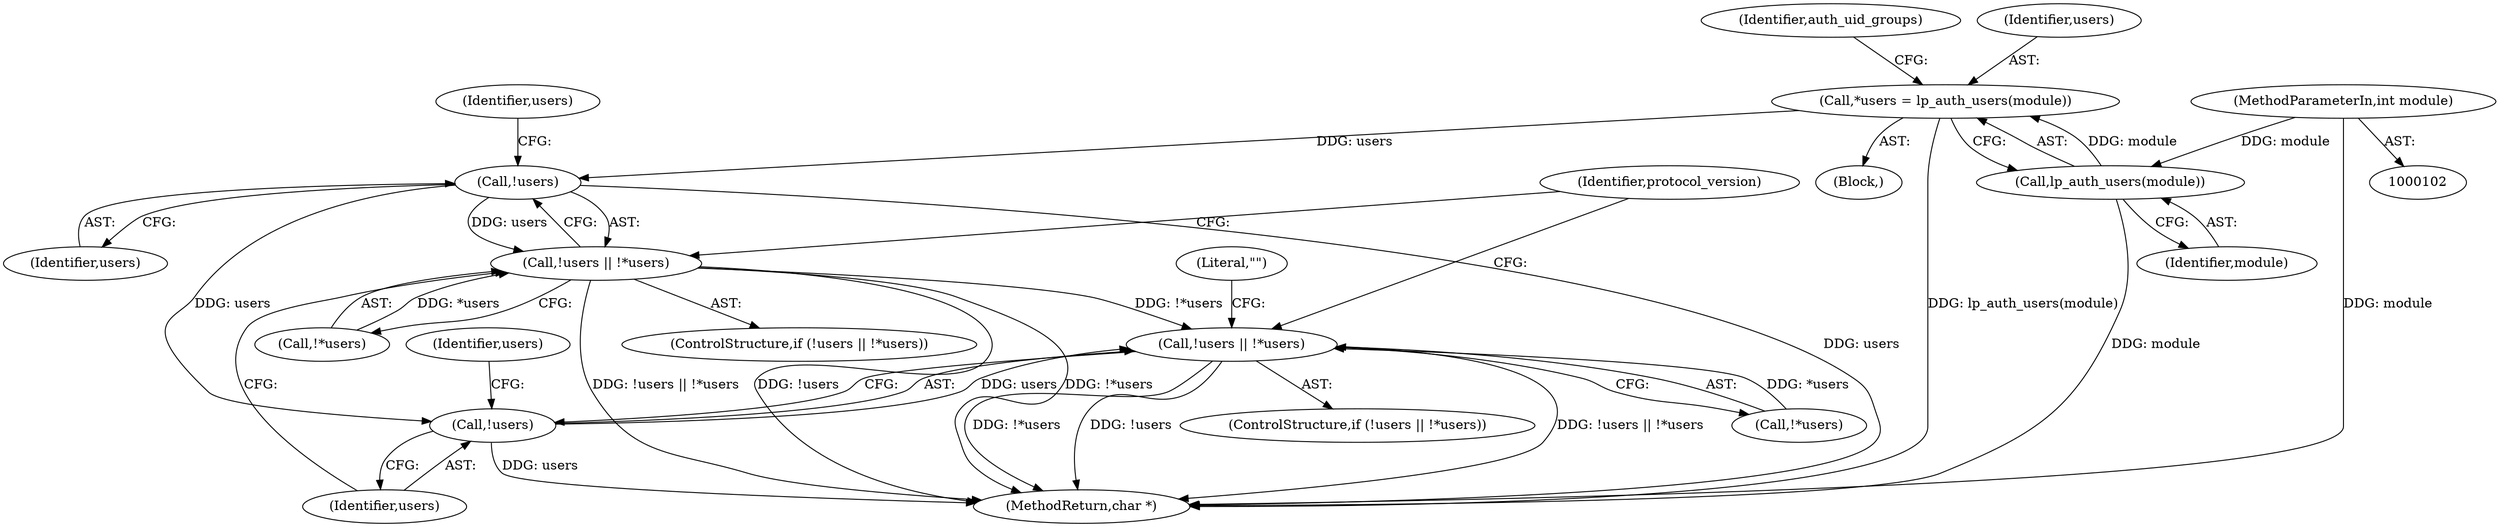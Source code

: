 digraph "0_samba_9a480deec4d20277d8e20bc55515ef0640ca1e55@pointer" {
"1000143" [label="(Call,!users)"];
"1000111" [label="(Call,*users = lp_auth_users(module))"];
"1000113" [label="(Call,lp_auth_users(module))"];
"1000105" [label="(MethodParameterIn,int module)"];
"1000142" [label="(Call,!users || !*users)"];
"1000149" [label="(Call,!users || !*users)"];
"1000150" [label="(Call,!users)"];
"1000113" [label="(Call,lp_auth_users(module))"];
"1000150" [label="(Call,!users)"];
"1000147" [label="(Identifier,users)"];
"1000177" [label="(MethodReturn,char *)"];
"1000144" [label="(Identifier,users)"];
"1000142" [label="(Call,!users || !*users)"];
"1000156" [label="(Literal,\"\")"];
"1000141" [label="(ControlStructure,if (!users || !*users))"];
"1000149" [label="(Call,!users || !*users)"];
"1000143" [label="(Call,!users)"];
"1000111" [label="(Call,*users = lp_auth_users(module))"];
"1000151" [label="(Identifier,users)"];
"1000105" [label="(MethodParameterIn,int module)"];
"1000152" [label="(Call,!*users)"];
"1000114" [label="(Identifier,module)"];
"1000159" [label="(Identifier,protocol_version)"];
"1000148" [label="(ControlStructure,if (!users || !*users))"];
"1000119" [label="(Identifier,auth_uid_groups)"];
"1000145" [label="(Call,!*users)"];
"1000109" [label="(Block,)"];
"1000154" [label="(Identifier,users)"];
"1000112" [label="(Identifier,users)"];
"1000143" -> "1000142"  [label="AST: "];
"1000143" -> "1000144"  [label="CFG: "];
"1000144" -> "1000143"  [label="AST: "];
"1000147" -> "1000143"  [label="CFG: "];
"1000142" -> "1000143"  [label="CFG: "];
"1000143" -> "1000177"  [label="DDG: users"];
"1000143" -> "1000142"  [label="DDG: users"];
"1000111" -> "1000143"  [label="DDG: users"];
"1000143" -> "1000150"  [label="DDG: users"];
"1000111" -> "1000109"  [label="AST: "];
"1000111" -> "1000113"  [label="CFG: "];
"1000112" -> "1000111"  [label="AST: "];
"1000113" -> "1000111"  [label="AST: "];
"1000119" -> "1000111"  [label="CFG: "];
"1000111" -> "1000177"  [label="DDG: lp_auth_users(module)"];
"1000113" -> "1000111"  [label="DDG: module"];
"1000113" -> "1000114"  [label="CFG: "];
"1000114" -> "1000113"  [label="AST: "];
"1000113" -> "1000177"  [label="DDG: module"];
"1000105" -> "1000113"  [label="DDG: module"];
"1000105" -> "1000102"  [label="AST: "];
"1000105" -> "1000177"  [label="DDG: module"];
"1000142" -> "1000141"  [label="AST: "];
"1000142" -> "1000145"  [label="CFG: "];
"1000145" -> "1000142"  [label="AST: "];
"1000151" -> "1000142"  [label="CFG: "];
"1000159" -> "1000142"  [label="CFG: "];
"1000142" -> "1000177"  [label="DDG: !users || !*users"];
"1000142" -> "1000177"  [label="DDG: !users"];
"1000142" -> "1000177"  [label="DDG: !*users"];
"1000145" -> "1000142"  [label="DDG: *users"];
"1000142" -> "1000149"  [label="DDG: !*users"];
"1000149" -> "1000148"  [label="AST: "];
"1000149" -> "1000150"  [label="CFG: "];
"1000149" -> "1000152"  [label="CFG: "];
"1000150" -> "1000149"  [label="AST: "];
"1000152" -> "1000149"  [label="AST: "];
"1000156" -> "1000149"  [label="CFG: "];
"1000159" -> "1000149"  [label="CFG: "];
"1000149" -> "1000177"  [label="DDG: !users || !*users"];
"1000149" -> "1000177"  [label="DDG: !*users"];
"1000149" -> "1000177"  [label="DDG: !users"];
"1000150" -> "1000149"  [label="DDG: users"];
"1000152" -> "1000149"  [label="DDG: *users"];
"1000150" -> "1000151"  [label="CFG: "];
"1000151" -> "1000150"  [label="AST: "];
"1000154" -> "1000150"  [label="CFG: "];
"1000150" -> "1000177"  [label="DDG: users"];
}

